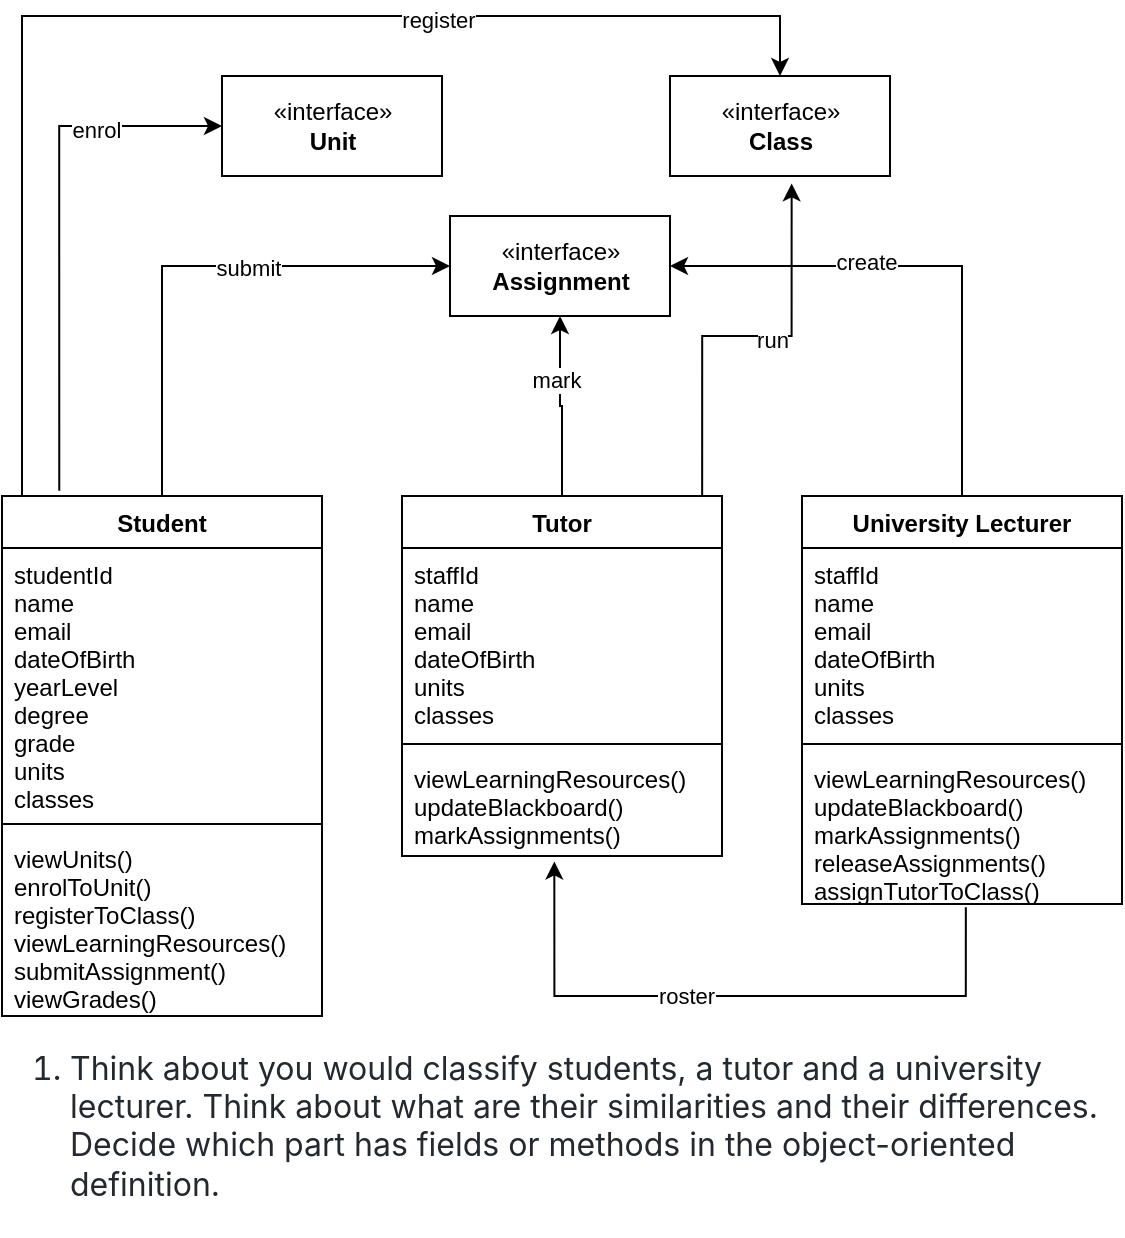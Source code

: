 <mxfile version="20.2.8" type="device"><diagram id="Ii_oC-1ZKzDc5a0sLJhK" name="Page-1"><mxGraphModel dx="981" dy="1717" grid="1" gridSize="10" guides="1" tooltips="1" connect="1" arrows="1" fold="1" page="1" pageScale="1" pageWidth="827" pageHeight="1169" math="0" shadow="0"><root><mxCell id="0"/><mxCell id="1" parent="0"/><mxCell id="Z7HRO7WZAI8PGZqDcyNv-25" style="edgeStyle=orthogonalEdgeStyle;rounded=0;orthogonalLoop=1;jettySize=auto;html=1;entryX=0;entryY=0.5;entryDx=0;entryDy=0;exitX=0.5;exitY=0;exitDx=0;exitDy=0;" edge="1" parent="1" source="Z7HRO7WZAI8PGZqDcyNv-1" target="Z7HRO7WZAI8PGZqDcyNv-18"><mxGeometry relative="1" as="geometry"/></mxCell><mxCell id="Z7HRO7WZAI8PGZqDcyNv-26" value="submit" style="edgeLabel;html=1;align=center;verticalAlign=middle;resizable=0;points=[];" vertex="1" connectable="0" parent="Z7HRO7WZAI8PGZqDcyNv-25"><mxGeometry x="0.216" y="-1" relative="1" as="geometry"><mxPoint as="offset"/></mxGeometry></mxCell><mxCell id="Z7HRO7WZAI8PGZqDcyNv-29" style="edgeStyle=orthogonalEdgeStyle;rounded=0;orthogonalLoop=1;jettySize=auto;html=1;entryX=0;entryY=0.5;entryDx=0;entryDy=0;exitX=0.179;exitY=-0.01;exitDx=0;exitDy=0;exitPerimeter=0;" edge="1" parent="1" source="Z7HRO7WZAI8PGZqDcyNv-1" target="Z7HRO7WZAI8PGZqDcyNv-20"><mxGeometry relative="1" as="geometry"/></mxCell><mxCell id="Z7HRO7WZAI8PGZqDcyNv-30" value="enrol" style="edgeLabel;html=1;align=center;verticalAlign=middle;resizable=0;points=[];" vertex="1" connectable="0" parent="Z7HRO7WZAI8PGZqDcyNv-29"><mxGeometry x="0.524" y="-2" relative="1" as="geometry"><mxPoint as="offset"/></mxGeometry></mxCell><mxCell id="Z7HRO7WZAI8PGZqDcyNv-31" style="edgeStyle=orthogonalEdgeStyle;rounded=0;orthogonalLoop=1;jettySize=auto;html=1;entryX=0.5;entryY=0;entryDx=0;entryDy=0;exitX=0.071;exitY=0.001;exitDx=0;exitDy=0;exitPerimeter=0;" edge="1" parent="1" source="Z7HRO7WZAI8PGZqDcyNv-1" target="Z7HRO7WZAI8PGZqDcyNv-19"><mxGeometry relative="1" as="geometry"><Array as="points"><mxPoint x="90" y="60"/><mxPoint x="90" y="-180"/><mxPoint x="469" y="-180"/></Array></mxGeometry></mxCell><mxCell id="Z7HRO7WZAI8PGZqDcyNv-32" value="register" style="edgeLabel;html=1;align=center;verticalAlign=middle;resizable=0;points=[];" vertex="1" connectable="0" parent="Z7HRO7WZAI8PGZqDcyNv-31"><mxGeometry x="0.381" y="-2" relative="1" as="geometry"><mxPoint as="offset"/></mxGeometry></mxCell><mxCell id="Z7HRO7WZAI8PGZqDcyNv-1" value="Student" style="swimlane;fontStyle=1;align=center;verticalAlign=top;childLayout=stackLayout;horizontal=1;startSize=26;horizontalStack=0;resizeParent=1;resizeParentMax=0;resizeLast=0;collapsible=1;marginBottom=0;" vertex="1" parent="1"><mxGeometry x="80" y="60" width="160" height="260" as="geometry"/></mxCell><mxCell id="Z7HRO7WZAI8PGZqDcyNv-2" value="studentId&#10;name&#10;email&#10;dateOfBirth&#10;yearLevel&#10;degree&#10;grade&#10;units&#10;classes" style="text;strokeColor=none;fillColor=none;align=left;verticalAlign=top;spacingLeft=4;spacingRight=4;overflow=hidden;rotatable=0;points=[[0,0.5],[1,0.5]];portConstraint=eastwest;" vertex="1" parent="Z7HRO7WZAI8PGZqDcyNv-1"><mxGeometry y="26" width="160" height="134" as="geometry"/></mxCell><mxCell id="Z7HRO7WZAI8PGZqDcyNv-3" value="" style="line;strokeWidth=1;fillColor=none;align=left;verticalAlign=middle;spacingTop=-1;spacingLeft=3;spacingRight=3;rotatable=0;labelPosition=right;points=[];portConstraint=eastwest;strokeColor=inherit;" vertex="1" parent="Z7HRO7WZAI8PGZqDcyNv-1"><mxGeometry y="160" width="160" height="8" as="geometry"/></mxCell><mxCell id="Z7HRO7WZAI8PGZqDcyNv-4" value="viewUnits()&#10;enrolToUnit()&#10;registerToClass()&#10;viewLearningResources()&#10;submitAssignment()&#10;viewGrades()" style="text;strokeColor=none;fillColor=none;align=left;verticalAlign=top;spacingLeft=4;spacingRight=4;overflow=hidden;rotatable=0;points=[[0,0.5],[1,0.5]];portConstraint=eastwest;" vertex="1" parent="Z7HRO7WZAI8PGZqDcyNv-1"><mxGeometry y="168" width="160" height="92" as="geometry"/></mxCell><mxCell id="Z7HRO7WZAI8PGZqDcyNv-5" value="&lt;ol style=&quot;box-sizing: border-box; padding-left: 2em; margin-top: 0px; margin-bottom: 16px; color: rgb(36, 41, 47); font-family: -apple-system, BlinkMacSystemFont, &amp;quot;Segoe UI&amp;quot;, Helvetica, Arial, sans-serif, &amp;quot;Apple Color Emoji&amp;quot;, &amp;quot;Segoe UI Emoji&amp;quot;; font-size: 16px; font-style: normal; font-variant-ligatures: normal; font-variant-caps: normal; font-weight: 400; letter-spacing: normal; orphans: 2; text-align: start; text-indent: 0px; text-transform: none; widows: 2; word-spacing: 0px; -webkit-text-stroke-width: 0px; background-color: rgb(255, 255, 255); text-decoration-thickness: initial; text-decoration-style: initial; text-decoration-color: initial;&quot; dir=&quot;auto&quot;&gt;&lt;li style=&quot;box-sizing: border-box;&quot;&gt;Think about you would classify students, a tutor and a university lecturer. Think about what are their similarities and their differences. Decide which part has fields or methods in the object-oriented definition.&lt;/li&gt;&lt;/ol&gt;" style="text;whiteSpace=wrap;html=1;" vertex="1" parent="1"><mxGeometry x="80" y="330" width="560" height="70" as="geometry"/></mxCell><mxCell id="Z7HRO7WZAI8PGZqDcyNv-23" style="edgeStyle=orthogonalEdgeStyle;rounded=0;orthogonalLoop=1;jettySize=auto;html=1;entryX=0.5;entryY=1;entryDx=0;entryDy=0;" edge="1" parent="1" source="Z7HRO7WZAI8PGZqDcyNv-10" target="Z7HRO7WZAI8PGZqDcyNv-18"><mxGeometry relative="1" as="geometry"/></mxCell><mxCell id="Z7HRO7WZAI8PGZqDcyNv-24" value="mark" style="edgeLabel;html=1;align=center;verticalAlign=middle;resizable=0;points=[];" vertex="1" connectable="0" parent="Z7HRO7WZAI8PGZqDcyNv-23"><mxGeometry x="0.306" y="2" relative="1" as="geometry"><mxPoint as="offset"/></mxGeometry></mxCell><mxCell id="Z7HRO7WZAI8PGZqDcyNv-33" style="edgeStyle=orthogonalEdgeStyle;rounded=0;orthogonalLoop=1;jettySize=auto;html=1;entryX=0.553;entryY=1.074;entryDx=0;entryDy=0;entryPerimeter=0;exitX=0.938;exitY=0;exitDx=0;exitDy=0;exitPerimeter=0;" edge="1" parent="1" source="Z7HRO7WZAI8PGZqDcyNv-10" target="Z7HRO7WZAI8PGZqDcyNv-19"><mxGeometry relative="1" as="geometry"/></mxCell><mxCell id="Z7HRO7WZAI8PGZqDcyNv-34" value="run" style="edgeLabel;html=1;align=center;verticalAlign=middle;resizable=0;points=[];" vertex="1" connectable="0" parent="Z7HRO7WZAI8PGZqDcyNv-33"><mxGeometry x="0.145" y="-2" relative="1" as="geometry"><mxPoint as="offset"/></mxGeometry></mxCell><mxCell id="Z7HRO7WZAI8PGZqDcyNv-10" value="Tutor" style="swimlane;fontStyle=1;align=center;verticalAlign=top;childLayout=stackLayout;horizontal=1;startSize=26;horizontalStack=0;resizeParent=1;resizeParentMax=0;resizeLast=0;collapsible=1;marginBottom=0;" vertex="1" parent="1"><mxGeometry x="280" y="60" width="160" height="180" as="geometry"/></mxCell><mxCell id="Z7HRO7WZAI8PGZqDcyNv-11" value="staffId&#10;name&#10;email&#10;dateOfBirth&#10;units&#10;classes" style="text;strokeColor=none;fillColor=none;align=left;verticalAlign=top;spacingLeft=4;spacingRight=4;overflow=hidden;rotatable=0;points=[[0,0.5],[1,0.5]];portConstraint=eastwest;" vertex="1" parent="Z7HRO7WZAI8PGZqDcyNv-10"><mxGeometry y="26" width="160" height="94" as="geometry"/></mxCell><mxCell id="Z7HRO7WZAI8PGZqDcyNv-12" value="" style="line;strokeWidth=1;fillColor=none;align=left;verticalAlign=middle;spacingTop=-1;spacingLeft=3;spacingRight=3;rotatable=0;labelPosition=right;points=[];portConstraint=eastwest;strokeColor=inherit;" vertex="1" parent="Z7HRO7WZAI8PGZqDcyNv-10"><mxGeometry y="120" width="160" height="8" as="geometry"/></mxCell><mxCell id="Z7HRO7WZAI8PGZqDcyNv-13" value="viewLearningResources()&#10;updateBlackboard()&#10;markAssignments()&#10;" style="text;strokeColor=none;fillColor=none;align=left;verticalAlign=top;spacingLeft=4;spacingRight=4;overflow=hidden;rotatable=0;points=[[0,0.5],[1,0.5]];portConstraint=eastwest;" vertex="1" parent="Z7HRO7WZAI8PGZqDcyNv-10"><mxGeometry y="128" width="160" height="52" as="geometry"/></mxCell><mxCell id="Z7HRO7WZAI8PGZqDcyNv-21" style="edgeStyle=orthogonalEdgeStyle;rounded=0;orthogonalLoop=1;jettySize=auto;html=1;entryX=1;entryY=0.5;entryDx=0;entryDy=0;exitX=0.5;exitY=0;exitDx=0;exitDy=0;" edge="1" parent="1" source="Z7HRO7WZAI8PGZqDcyNv-14" target="Z7HRO7WZAI8PGZqDcyNv-18"><mxGeometry relative="1" as="geometry"/></mxCell><mxCell id="Z7HRO7WZAI8PGZqDcyNv-22" value="create" style="edgeLabel;html=1;align=center;verticalAlign=middle;resizable=0;points=[];" vertex="1" connectable="0" parent="Z7HRO7WZAI8PGZqDcyNv-21"><mxGeometry x="0.248" y="-2" relative="1" as="geometry"><mxPoint as="offset"/></mxGeometry></mxCell><mxCell id="Z7HRO7WZAI8PGZqDcyNv-27" style="edgeStyle=orthogonalEdgeStyle;rounded=0;orthogonalLoop=1;jettySize=auto;html=1;entryX=0.476;entryY=1.052;entryDx=0;entryDy=0;entryPerimeter=0;exitX=0.512;exitY=1.021;exitDx=0;exitDy=0;exitPerimeter=0;" edge="1" parent="1" source="Z7HRO7WZAI8PGZqDcyNv-17" target="Z7HRO7WZAI8PGZqDcyNv-13"><mxGeometry relative="1" as="geometry"><Array as="points"><mxPoint x="562" y="310"/><mxPoint x="356" y="310"/></Array></mxGeometry></mxCell><mxCell id="Z7HRO7WZAI8PGZqDcyNv-28" value="roster" style="edgeLabel;html=1;align=center;verticalAlign=middle;resizable=0;points=[];" vertex="1" connectable="0" parent="Z7HRO7WZAI8PGZqDcyNv-27"><mxGeometry x="0.166" relative="1" as="geometry"><mxPoint as="offset"/></mxGeometry></mxCell><mxCell id="Z7HRO7WZAI8PGZqDcyNv-14" value="University Lecturer" style="swimlane;fontStyle=1;align=center;verticalAlign=top;childLayout=stackLayout;horizontal=1;startSize=26;horizontalStack=0;resizeParent=1;resizeParentMax=0;resizeLast=0;collapsible=1;marginBottom=0;" vertex="1" parent="1"><mxGeometry x="480" y="60" width="160" height="204" as="geometry"/></mxCell><mxCell id="Z7HRO7WZAI8PGZqDcyNv-15" value="staffId&#10;name&#10;email&#10;dateOfBirth&#10;units&#10;classes" style="text;strokeColor=none;fillColor=none;align=left;verticalAlign=top;spacingLeft=4;spacingRight=4;overflow=hidden;rotatable=0;points=[[0,0.5],[1,0.5]];portConstraint=eastwest;" vertex="1" parent="Z7HRO7WZAI8PGZqDcyNv-14"><mxGeometry y="26" width="160" height="94" as="geometry"/></mxCell><mxCell id="Z7HRO7WZAI8PGZqDcyNv-16" value="" style="line;strokeWidth=1;fillColor=none;align=left;verticalAlign=middle;spacingTop=-1;spacingLeft=3;spacingRight=3;rotatable=0;labelPosition=right;points=[];portConstraint=eastwest;strokeColor=inherit;" vertex="1" parent="Z7HRO7WZAI8PGZqDcyNv-14"><mxGeometry y="120" width="160" height="8" as="geometry"/></mxCell><mxCell id="Z7HRO7WZAI8PGZqDcyNv-17" value="viewLearningResources()&#10;updateBlackboard()&#10;markAssignments()&#10;releaseAssignments()&#10;assignTutorToClass()" style="text;strokeColor=none;fillColor=none;align=left;verticalAlign=top;spacingLeft=4;spacingRight=4;overflow=hidden;rotatable=0;points=[[0,0.5],[1,0.5]];portConstraint=eastwest;" vertex="1" parent="Z7HRO7WZAI8PGZqDcyNv-14"><mxGeometry y="128" width="160" height="76" as="geometry"/></mxCell><mxCell id="Z7HRO7WZAI8PGZqDcyNv-18" value="«interface»&lt;br&gt;&lt;b&gt;Assignment&lt;/b&gt;" style="html=1;" vertex="1" parent="1"><mxGeometry x="304" y="-80" width="110" height="50" as="geometry"/></mxCell><mxCell id="Z7HRO7WZAI8PGZqDcyNv-19" value="«interface»&lt;br&gt;&lt;b&gt;Class&lt;/b&gt;" style="html=1;" vertex="1" parent="1"><mxGeometry x="414" y="-150" width="110" height="50" as="geometry"/></mxCell><mxCell id="Z7HRO7WZAI8PGZqDcyNv-20" value="«interface»&lt;br&gt;&lt;b&gt;Unit&lt;/b&gt;" style="html=1;" vertex="1" parent="1"><mxGeometry x="190" y="-150" width="110" height="50" as="geometry"/></mxCell></root></mxGraphModel></diagram></mxfile>
